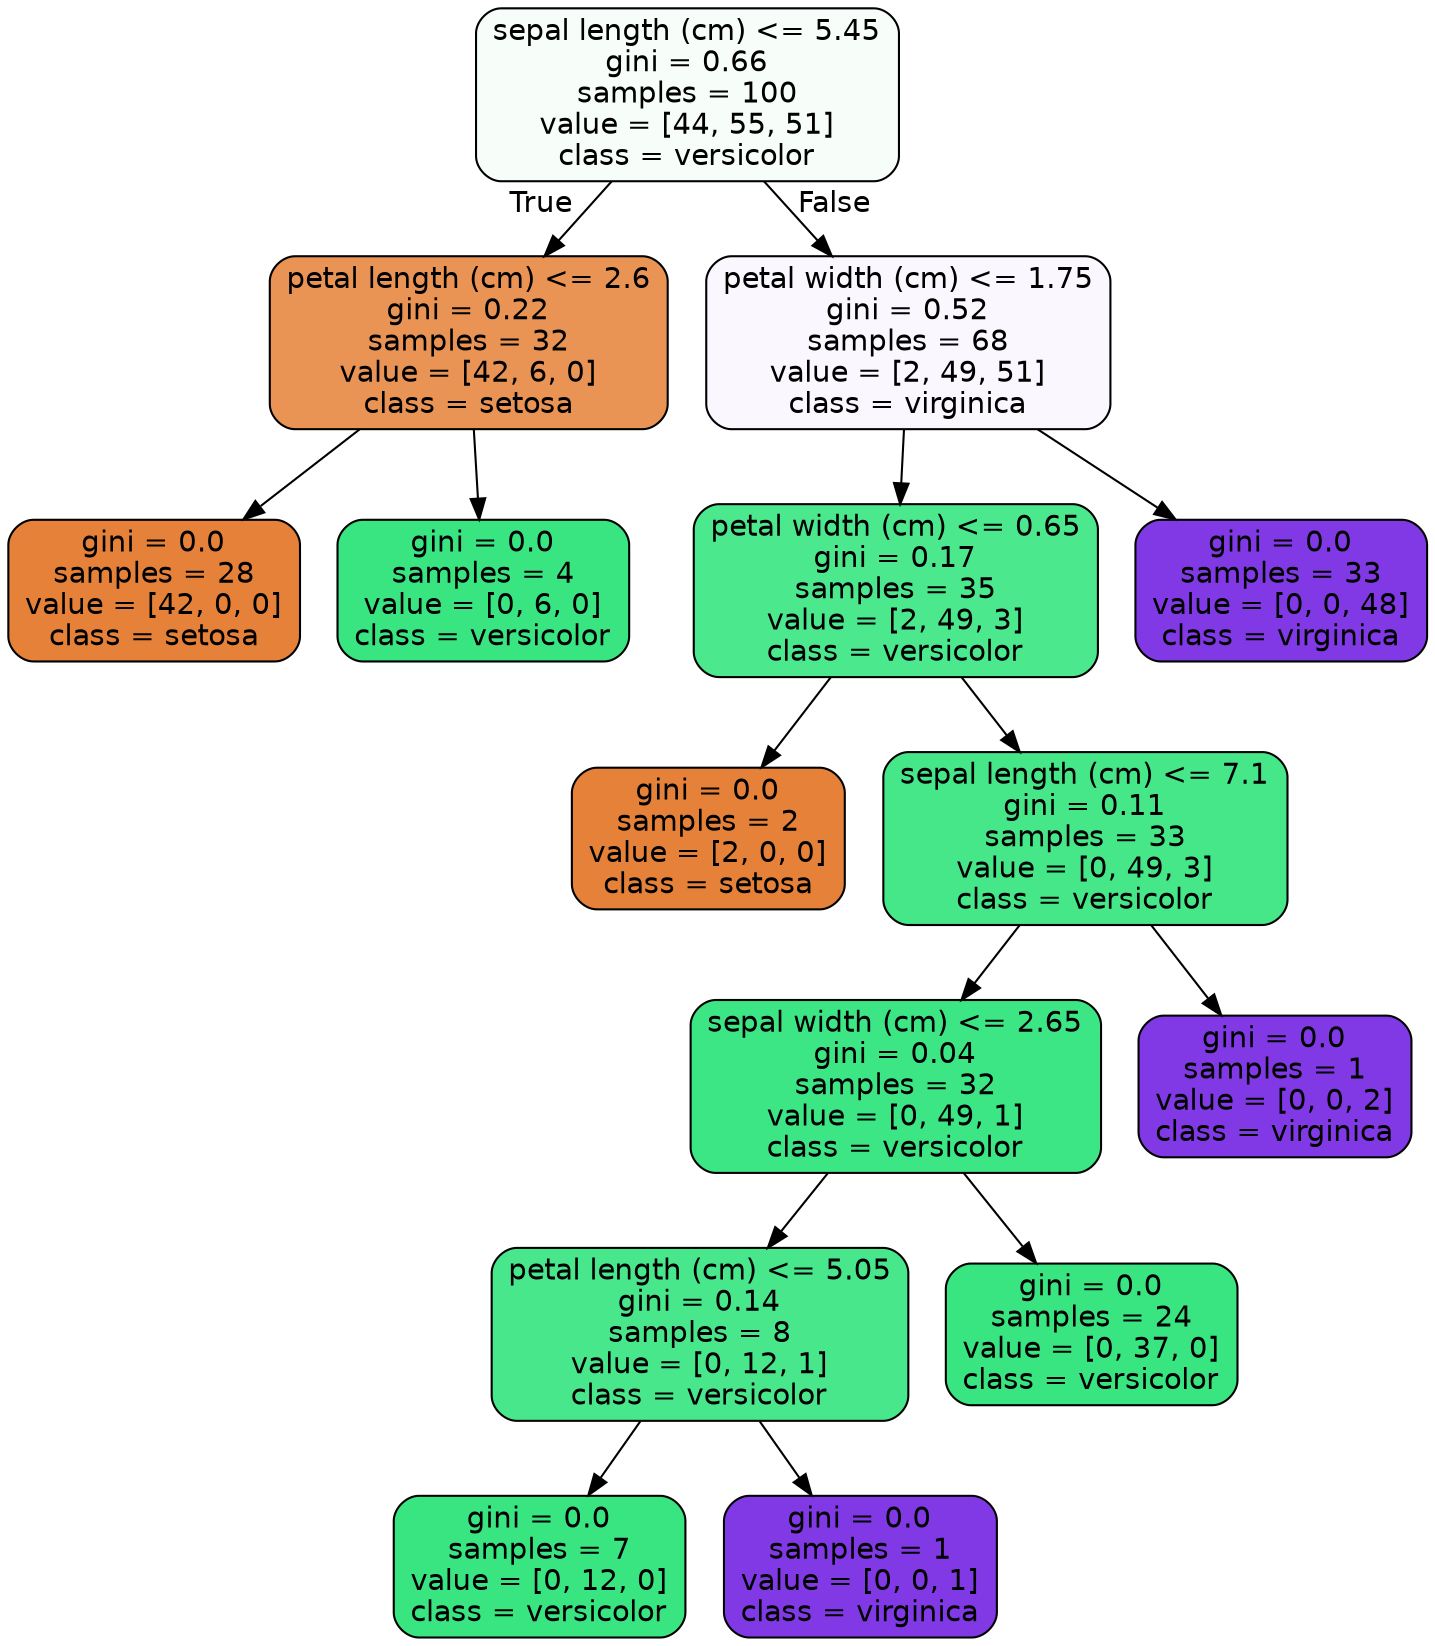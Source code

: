digraph Tree {
node [shape=box, style="filled, rounded", color="black", fontname="helvetica"] ;
edge [fontname="helvetica"] ;
0 [label="sepal length (cm) <= 5.45\ngini = 0.66\nsamples = 100\nvalue = [44, 55, 51]\nclass = versicolor", fillcolor="#f7fefa"] ;
1 [label="petal length (cm) <= 2.6\ngini = 0.22\nsamples = 32\nvalue = [42, 6, 0]\nclass = setosa", fillcolor="#e99355"] ;
0 -> 1 [labeldistance=2.5, labelangle=45, headlabel="True"] ;
2 [label="gini = 0.0\nsamples = 28\nvalue = [42, 0, 0]\nclass = setosa", fillcolor="#e58139"] ;
1 -> 2 ;
3 [label="gini = 0.0\nsamples = 4\nvalue = [0, 6, 0]\nclass = versicolor", fillcolor="#39e581"] ;
1 -> 3 ;
4 [label="petal width (cm) <= 1.75\ngini = 0.52\nsamples = 68\nvalue = [2, 49, 51]\nclass = virginica", fillcolor="#faf8fe"] ;
0 -> 4 [labeldistance=2.5, labelangle=-45, headlabel="False"] ;
5 [label="petal width (cm) <= 0.65\ngini = 0.17\nsamples = 35\nvalue = [2, 49, 3]\nclass = versicolor", fillcolor="#4ce88d"] ;
4 -> 5 ;
6 [label="gini = 0.0\nsamples = 2\nvalue = [2, 0, 0]\nclass = setosa", fillcolor="#e58139"] ;
5 -> 6 ;
7 [label="sepal length (cm) <= 7.1\ngini = 0.11\nsamples = 33\nvalue = [0, 49, 3]\nclass = versicolor", fillcolor="#45e789"] ;
5 -> 7 ;
8 [label="sepal width (cm) <= 2.65\ngini = 0.04\nsamples = 32\nvalue = [0, 49, 1]\nclass = versicolor", fillcolor="#3de684"] ;
7 -> 8 ;
9 [label="petal length (cm) <= 5.05\ngini = 0.14\nsamples = 8\nvalue = [0, 12, 1]\nclass = versicolor", fillcolor="#49e78c"] ;
8 -> 9 ;
10 [label="gini = 0.0\nsamples = 7\nvalue = [0, 12, 0]\nclass = versicolor", fillcolor="#39e581"] ;
9 -> 10 ;
11 [label="gini = 0.0\nsamples = 1\nvalue = [0, 0, 1]\nclass = virginica", fillcolor="#8139e5"] ;
9 -> 11 ;
12 [label="gini = 0.0\nsamples = 24\nvalue = [0, 37, 0]\nclass = versicolor", fillcolor="#39e581"] ;
8 -> 12 ;
13 [label="gini = 0.0\nsamples = 1\nvalue = [0, 0, 2]\nclass = virginica", fillcolor="#8139e5"] ;
7 -> 13 ;
14 [label="gini = 0.0\nsamples = 33\nvalue = [0, 0, 48]\nclass = virginica", fillcolor="#8139e5"] ;
4 -> 14 ;
}